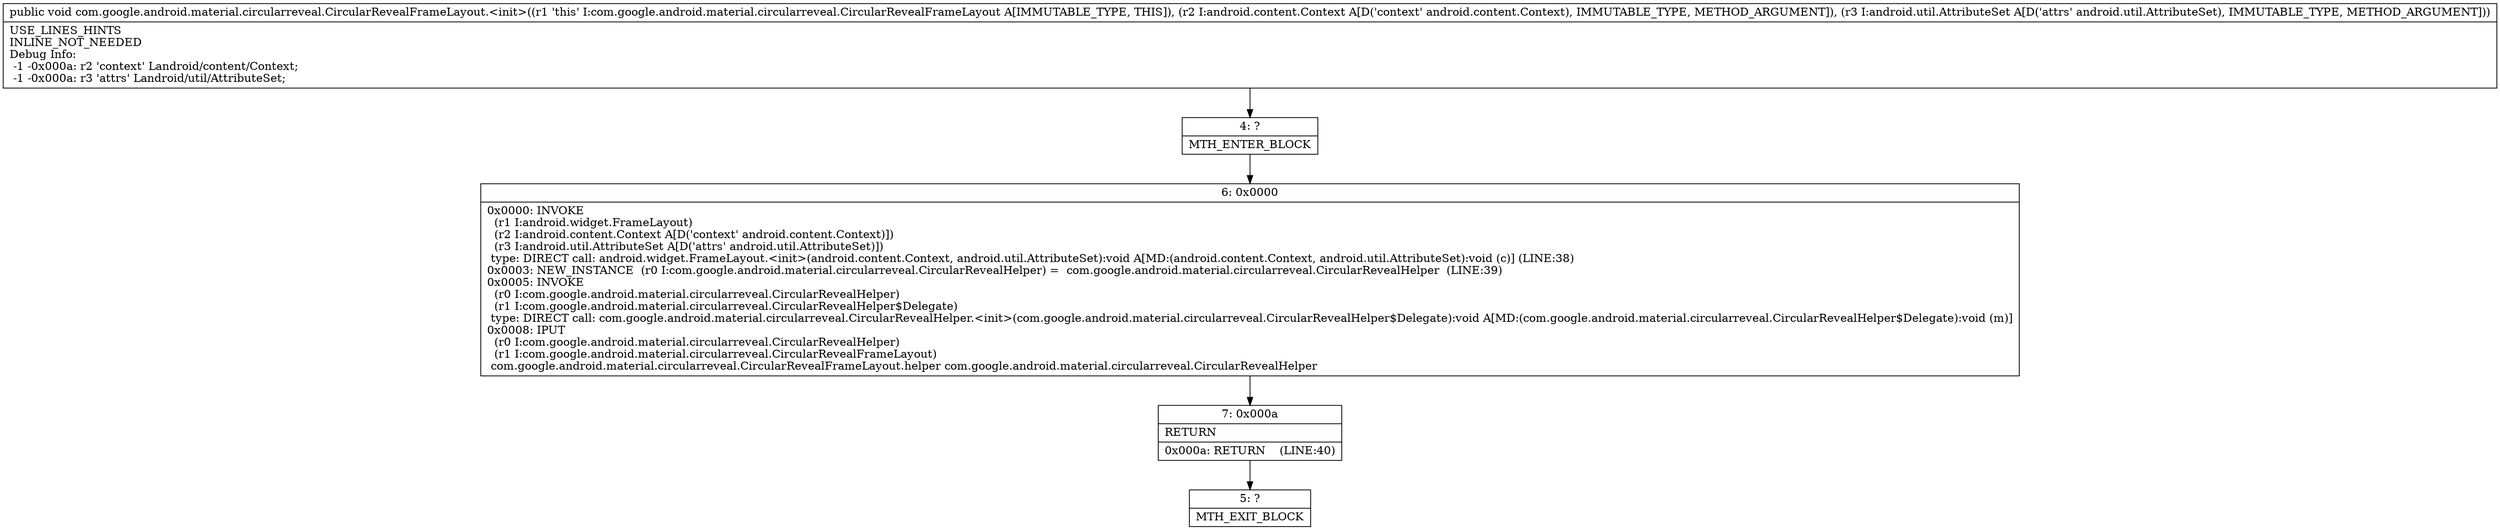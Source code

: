 digraph "CFG forcom.google.android.material.circularreveal.CircularRevealFrameLayout.\<init\>(Landroid\/content\/Context;Landroid\/util\/AttributeSet;)V" {
Node_4 [shape=record,label="{4\:\ ?|MTH_ENTER_BLOCK\l}"];
Node_6 [shape=record,label="{6\:\ 0x0000|0x0000: INVOKE  \l  (r1 I:android.widget.FrameLayout)\l  (r2 I:android.content.Context A[D('context' android.content.Context)])\l  (r3 I:android.util.AttributeSet A[D('attrs' android.util.AttributeSet)])\l type: DIRECT call: android.widget.FrameLayout.\<init\>(android.content.Context, android.util.AttributeSet):void A[MD:(android.content.Context, android.util.AttributeSet):void (c)] (LINE:38)\l0x0003: NEW_INSTANCE  (r0 I:com.google.android.material.circularreveal.CircularRevealHelper) =  com.google.android.material.circularreveal.CircularRevealHelper  (LINE:39)\l0x0005: INVOKE  \l  (r0 I:com.google.android.material.circularreveal.CircularRevealHelper)\l  (r1 I:com.google.android.material.circularreveal.CircularRevealHelper$Delegate)\l type: DIRECT call: com.google.android.material.circularreveal.CircularRevealHelper.\<init\>(com.google.android.material.circularreveal.CircularRevealHelper$Delegate):void A[MD:(com.google.android.material.circularreveal.CircularRevealHelper$Delegate):void (m)]\l0x0008: IPUT  \l  (r0 I:com.google.android.material.circularreveal.CircularRevealHelper)\l  (r1 I:com.google.android.material.circularreveal.CircularRevealFrameLayout)\l com.google.android.material.circularreveal.CircularRevealFrameLayout.helper com.google.android.material.circularreveal.CircularRevealHelper \l}"];
Node_7 [shape=record,label="{7\:\ 0x000a|RETURN\l|0x000a: RETURN    (LINE:40)\l}"];
Node_5 [shape=record,label="{5\:\ ?|MTH_EXIT_BLOCK\l}"];
MethodNode[shape=record,label="{public void com.google.android.material.circularreveal.CircularRevealFrameLayout.\<init\>((r1 'this' I:com.google.android.material.circularreveal.CircularRevealFrameLayout A[IMMUTABLE_TYPE, THIS]), (r2 I:android.content.Context A[D('context' android.content.Context), IMMUTABLE_TYPE, METHOD_ARGUMENT]), (r3 I:android.util.AttributeSet A[D('attrs' android.util.AttributeSet), IMMUTABLE_TYPE, METHOD_ARGUMENT]))  | USE_LINES_HINTS\lINLINE_NOT_NEEDED\lDebug Info:\l  \-1 \-0x000a: r2 'context' Landroid\/content\/Context;\l  \-1 \-0x000a: r3 'attrs' Landroid\/util\/AttributeSet;\l}"];
MethodNode -> Node_4;Node_4 -> Node_6;
Node_6 -> Node_7;
Node_7 -> Node_5;
}

